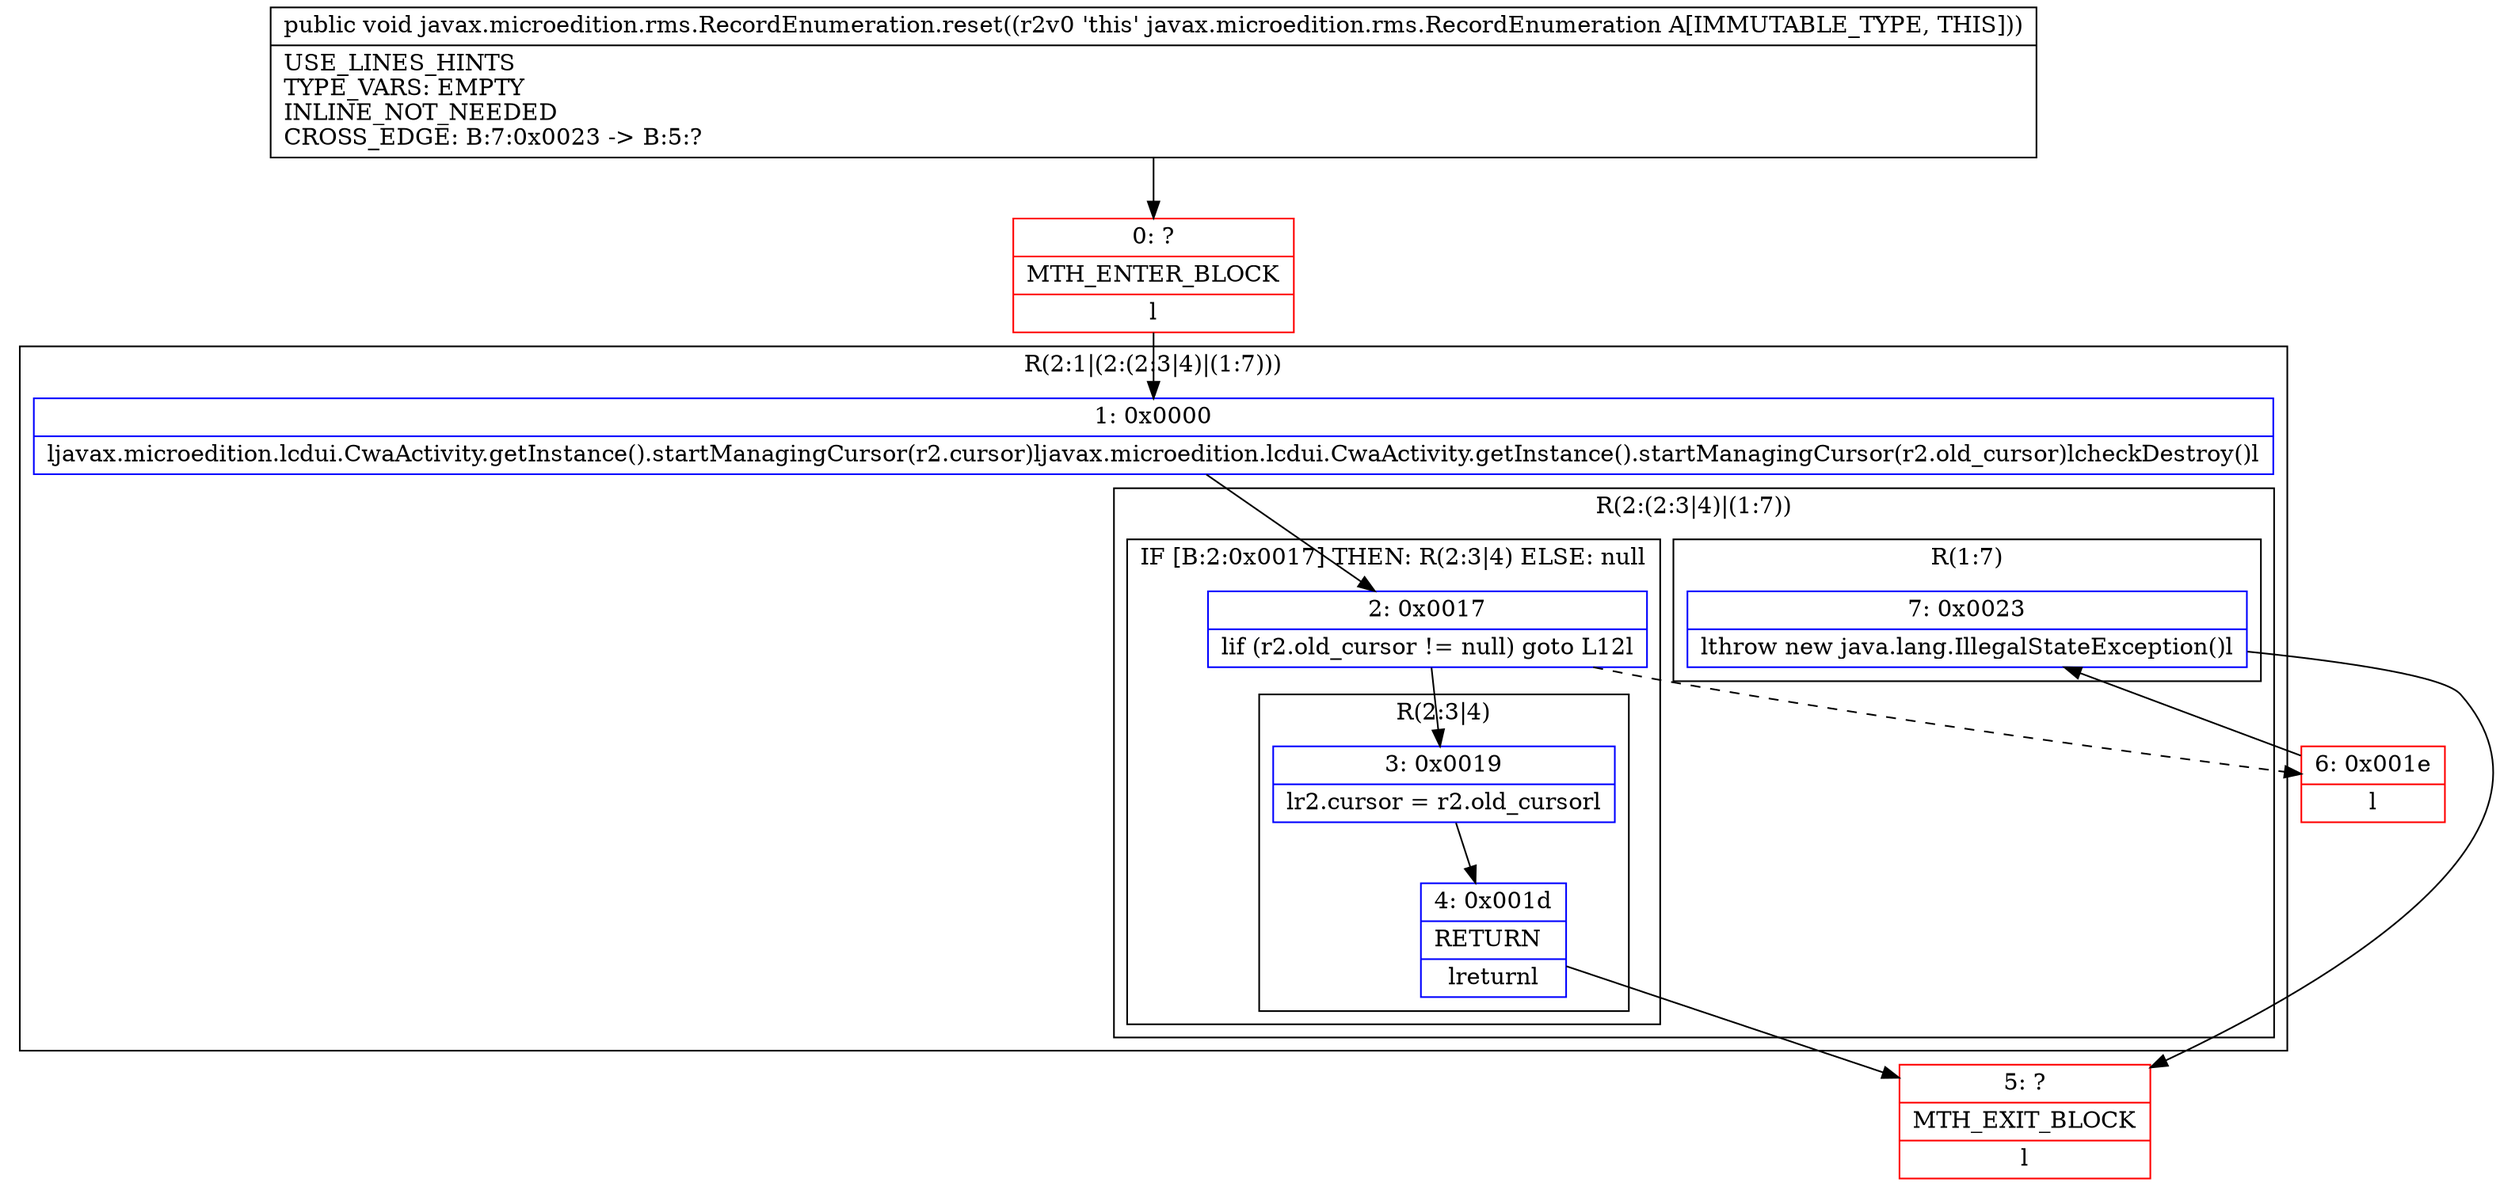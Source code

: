 digraph "CFG forjavax.microedition.rms.RecordEnumeration.reset()V" {
subgraph cluster_Region_469866857 {
label = "R(2:1|(2:(2:3|4)|(1:7)))";
node [shape=record,color=blue];
Node_1 [shape=record,label="{1\:\ 0x0000|ljavax.microedition.lcdui.CwaActivity.getInstance().startManagingCursor(r2.cursor)ljavax.microedition.lcdui.CwaActivity.getInstance().startManagingCursor(r2.old_cursor)lcheckDestroy()l}"];
subgraph cluster_Region_715473425 {
label = "R(2:(2:3|4)|(1:7))";
node [shape=record,color=blue];
subgraph cluster_IfRegion_1603717304 {
label = "IF [B:2:0x0017] THEN: R(2:3|4) ELSE: null";
node [shape=record,color=blue];
Node_2 [shape=record,label="{2\:\ 0x0017|lif (r2.old_cursor != null) goto L12l}"];
subgraph cluster_Region_316580339 {
label = "R(2:3|4)";
node [shape=record,color=blue];
Node_3 [shape=record,label="{3\:\ 0x0019|lr2.cursor = r2.old_cursorl}"];
Node_4 [shape=record,label="{4\:\ 0x001d|RETURN\l|lreturnl}"];
}
}
subgraph cluster_Region_33859600 {
label = "R(1:7)";
node [shape=record,color=blue];
Node_7 [shape=record,label="{7\:\ 0x0023|lthrow new java.lang.IllegalStateException()l}"];
}
}
}
Node_0 [shape=record,color=red,label="{0\:\ ?|MTH_ENTER_BLOCK\l|l}"];
Node_5 [shape=record,color=red,label="{5\:\ ?|MTH_EXIT_BLOCK\l|l}"];
Node_6 [shape=record,color=red,label="{6\:\ 0x001e|l}"];
MethodNode[shape=record,label="{public void javax.microedition.rms.RecordEnumeration.reset((r2v0 'this' javax.microedition.rms.RecordEnumeration A[IMMUTABLE_TYPE, THIS]))  | USE_LINES_HINTS\lTYPE_VARS: EMPTY\lINLINE_NOT_NEEDED\lCROSS_EDGE: B:7:0x0023 \-\> B:5:?\l}"];
MethodNode -> Node_0;
Node_1 -> Node_2;
Node_2 -> Node_3;
Node_2 -> Node_6[style=dashed];
Node_3 -> Node_4;
Node_4 -> Node_5;
Node_7 -> Node_5;
Node_0 -> Node_1;
Node_6 -> Node_7;
}

